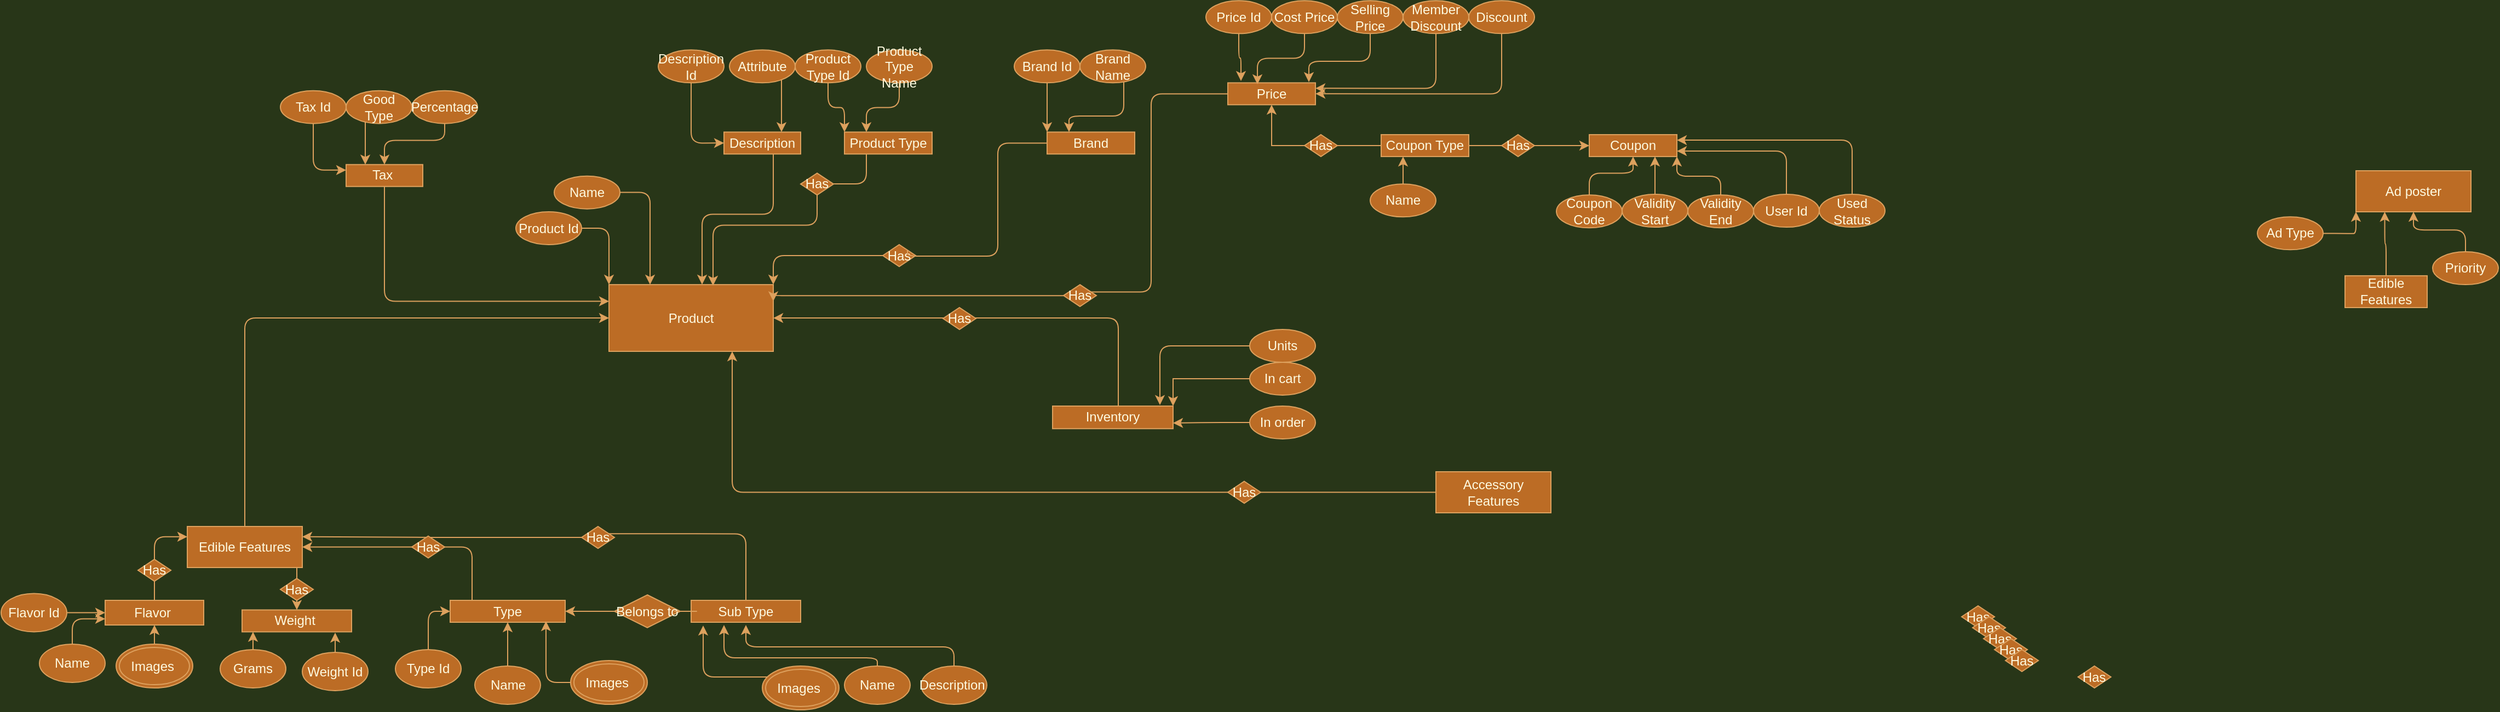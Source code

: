 <mxfile version="15.3.8" type="github">
  <diagram id="o0DlsNENsoFimQwdIdRT" name="Page-1">
    <mxGraphModel dx="2274" dy="794" grid="1" gridSize="10" guides="1" tooltips="1" connect="1" arrows="1" fold="1" page="0" pageScale="1" pageWidth="850" pageHeight="1100" background="#283618" math="0" shadow="0">
      <root>
        <mxCell id="0" />
        <mxCell id="1" parent="0" />
        <mxCell id="1HTSOsvzioREoPSIAo-s-49" style="edgeStyle=orthogonalEdgeStyle;curved=0;rounded=1;sketch=0;orthogonalLoop=1;jettySize=auto;html=1;entryX=1;entryY=0.5;entryDx=0;entryDy=0;fontColor=#FEFAE0;strokeColor=#DDA15E;fillColor=#BC6C25;labelBackgroundColor=#283618;" parent="1" source="IQcZgMmbsIFZZEIsL7-R-3" target="6ZJNAHarv_-wQdy6G1yE-23" edge="1">
          <mxGeometry relative="1" as="geometry">
            <Array as="points">
              <mxPoint x="660" y="370" />
            </Array>
          </mxGeometry>
        </mxCell>
        <mxCell id="IQcZgMmbsIFZZEIsL7-R-3" value="Inventory" style="rounded=0;whiteSpace=wrap;html=1;fillColor=#BC6C25;strokeColor=#DDA15E;fontColor=#FEFAE0;" parent="1" vertex="1">
          <mxGeometry x="600" y="450" width="110" height="20.63" as="geometry" />
        </mxCell>
        <mxCell id="1HTSOsvzioREoPSIAo-s-165" style="edgeStyle=orthogonalEdgeStyle;sketch=0;orthogonalLoop=1;jettySize=auto;html=1;entryX=0.25;entryY=0;entryDx=0;entryDy=0;fontColor=#FEFAE0;strokeColor=#DDA15E;fillColor=#BC6C25;labelBackgroundColor=#283618;" parent="1" source="IQcZgMmbsIFZZEIsL7-R-6" target="6ZJNAHarv_-wQdy6G1yE-23" edge="1">
          <mxGeometry relative="1" as="geometry">
            <Array as="points">
              <mxPoint x="233" y="255" />
            </Array>
          </mxGeometry>
        </mxCell>
        <mxCell id="IQcZgMmbsIFZZEIsL7-R-6" value="Name" style="ellipse;whiteSpace=wrap;html=1;rotation=0;fillColor=#BC6C25;strokeColor=#DDA15E;fontColor=#FEFAE0;" parent="1" vertex="1">
          <mxGeometry x="145" y="239.84" width="60" height="30" as="geometry" />
        </mxCell>
        <mxCell id="1HTSOsvzioREoPSIAo-s-164" style="edgeStyle=orthogonalEdgeStyle;sketch=0;orthogonalLoop=1;jettySize=auto;html=1;entryX=0;entryY=0;entryDx=0;entryDy=0;fontColor=#FEFAE0;strokeColor=#DDA15E;fillColor=#BC6C25;labelBackgroundColor=#283618;" parent="1" source="IQcZgMmbsIFZZEIsL7-R-14" target="6ZJNAHarv_-wQdy6G1yE-23" edge="1">
          <mxGeometry relative="1" as="geometry" />
        </mxCell>
        <mxCell id="IQcZgMmbsIFZZEIsL7-R-14" value="Product Id" style="ellipse;whiteSpace=wrap;html=1;rotation=0;fillColor=#BC6C25;strokeColor=#DDA15E;fontColor=#FEFAE0;" parent="1" vertex="1">
          <mxGeometry x="110" y="272.5" width="60" height="30" as="geometry" />
        </mxCell>
        <mxCell id="otyTjmRceTJlzS3fPtga-31" style="edgeStyle=orthogonalEdgeStyle;curved=0;rounded=1;sketch=0;orthogonalLoop=1;jettySize=auto;html=1;entryX=0.891;entryY=-0.048;entryDx=0;entryDy=0;fontColor=#FEFAE0;strokeColor=#DDA15E;fillColor=#BC6C25;entryPerimeter=0;labelBackgroundColor=#283618;" parent="1" source="6ZJNAHarv_-wQdy6G1yE-3" target="IQcZgMmbsIFZZEIsL7-R-3" edge="1">
          <mxGeometry relative="1" as="geometry" />
        </mxCell>
        <mxCell id="6ZJNAHarv_-wQdy6G1yE-3" value="Units" style="ellipse;whiteSpace=wrap;html=1;rotation=0;fillColor=#BC6C25;strokeColor=#DDA15E;fontColor=#FEFAE0;" parent="1" vertex="1">
          <mxGeometry x="780" y="380" width="60" height="30" as="geometry" />
        </mxCell>
        <mxCell id="6ZJNAHarv_-wQdy6G1yE-10" style="edgeStyle=orthogonalEdgeStyle;rounded=0;orthogonalLoop=1;jettySize=auto;html=1;entryX=1;entryY=0;entryDx=0;entryDy=0;fontColor=#FEFAE0;strokeColor=#DDA15E;labelBackgroundColor=#283618;" parent="1" source="6ZJNAHarv_-wQdy6G1yE-5" target="IQcZgMmbsIFZZEIsL7-R-3" edge="1">
          <mxGeometry relative="1" as="geometry" />
        </mxCell>
        <mxCell id="6ZJNAHarv_-wQdy6G1yE-5" value="In cart" style="ellipse;whiteSpace=wrap;html=1;rotation=0;fillColor=#BC6C25;strokeColor=#DDA15E;fontColor=#FEFAE0;" parent="1" vertex="1">
          <mxGeometry x="780" y="410" width="60" height="30" as="geometry" />
        </mxCell>
        <mxCell id="1HTSOsvzioREoPSIAo-s-30" style="edgeStyle=orthogonalEdgeStyle;curved=0;rounded=1;sketch=0;orthogonalLoop=1;jettySize=auto;html=1;entryX=1;entryY=0.75;entryDx=0;entryDy=0;fontColor=#FEFAE0;strokeColor=#DDA15E;fillColor=#BC6C25;labelBackgroundColor=#283618;" parent="1" source="6ZJNAHarv_-wQdy6G1yE-6" target="IQcZgMmbsIFZZEIsL7-R-3" edge="1">
          <mxGeometry relative="1" as="geometry" />
        </mxCell>
        <mxCell id="6ZJNAHarv_-wQdy6G1yE-6" value="In order" style="ellipse;whiteSpace=wrap;html=1;rotation=0;fillColor=#BC6C25;strokeColor=#DDA15E;fontColor=#FEFAE0;" parent="1" vertex="1">
          <mxGeometry x="780" y="450" width="60" height="30" as="geometry" />
        </mxCell>
        <mxCell id="6ZJNAHarv_-wQdy6G1yE-23" value="Product" style="whiteSpace=wrap;html=1;align=center;fontColor=#FEFAE0;fillColor=#BC6C25;strokeColor=#DDA15E;" parent="1" vertex="1">
          <mxGeometry x="195" y="339.05" width="150" height="60.95" as="geometry" />
        </mxCell>
        <mxCell id="1HTSOsvzioREoPSIAo-s-58" style="edgeStyle=orthogonalEdgeStyle;curved=0;rounded=1;sketch=0;orthogonalLoop=1;jettySize=auto;html=1;entryX=1;entryY=0.5;entryDx=0;entryDy=0;fontColor=#FEFAE0;strokeColor=#DDA15E;fillColor=#BC6C25;startArrow=none;labelBackgroundColor=#283618;" parent="1" source="1HTSOsvzioREoPSIAo-s-92" target="1HTSOsvzioREoPSIAo-s-47" edge="1">
          <mxGeometry relative="1" as="geometry" />
        </mxCell>
        <mxCell id="5yPDVFOMv4cVIeS-5JL2-1" value="Type" style="whiteSpace=wrap;html=1;fillColor=#BC6C25;strokeColor=#DDA15E;fontColor=#FEFAE0;" parent="1" vertex="1">
          <mxGeometry x="50" y="627.5" width="105" height="20" as="geometry" />
        </mxCell>
        <mxCell id="1HTSOsvzioREoPSIAo-s-51" style="edgeStyle=orthogonalEdgeStyle;curved=0;rounded=1;sketch=0;orthogonalLoop=1;jettySize=auto;html=1;entryX=1;entryY=0.5;entryDx=0;entryDy=0;fontColor=#FEFAE0;strokeColor=#DDA15E;fillColor=#BC6C25;startArrow=none;labelBackgroundColor=#283618;" parent="1" source="1HTSOsvzioREoPSIAo-s-97" target="5yPDVFOMv4cVIeS-5JL2-1" edge="1">
          <mxGeometry relative="1" as="geometry" />
        </mxCell>
        <mxCell id="1HTSOsvzioREoPSIAo-s-59" style="edgeStyle=orthogonalEdgeStyle;curved=0;rounded=1;sketch=0;orthogonalLoop=1;jettySize=auto;html=1;entryX=1;entryY=0.25;entryDx=0;entryDy=0;fontColor=#FEFAE0;strokeColor=#DDA15E;fillColor=#BC6C25;startArrow=none;labelBackgroundColor=#283618;" parent="1" source="1HTSOsvzioREoPSIAo-s-93" target="1HTSOsvzioREoPSIAo-s-47" edge="1">
          <mxGeometry relative="1" as="geometry">
            <Array as="points" />
          </mxGeometry>
        </mxCell>
        <mxCell id="5yPDVFOMv4cVIeS-5JL2-2" value="Sub Type" style="whiteSpace=wrap;html=1;fillColor=#BC6C25;strokeColor=#DDA15E;fontColor=#FEFAE0;" parent="1" vertex="1">
          <mxGeometry x="270" y="627.5" width="100" height="20" as="geometry" />
        </mxCell>
        <mxCell id="1HTSOsvzioREoPSIAo-s-56" style="edgeStyle=orthogonalEdgeStyle;curved=0;rounded=1;sketch=0;orthogonalLoop=1;jettySize=auto;html=1;entryX=0;entryY=0.25;entryDx=0;entryDy=0;fontColor=#FEFAE0;strokeColor=#DDA15E;fillColor=#BC6C25;labelBackgroundColor=#283618;" parent="1" source="5yPDVFOMv4cVIeS-5JL2-8" target="1HTSOsvzioREoPSIAo-s-47" edge="1">
          <mxGeometry relative="1" as="geometry" />
        </mxCell>
        <mxCell id="5yPDVFOMv4cVIeS-5JL2-8" value="Flavor&amp;nbsp;" style="whiteSpace=wrap;html=1;fillColor=#BC6C25;strokeColor=#DDA15E;fontColor=#FEFAE0;" parent="1" vertex="1">
          <mxGeometry x="-265" y="627.5" width="90" height="22.5" as="geometry" />
        </mxCell>
        <mxCell id="1HTSOsvzioREoPSIAo-s-57" style="edgeStyle=orthogonalEdgeStyle;curved=0;rounded=1;sketch=0;orthogonalLoop=1;jettySize=auto;html=1;entryX=1;entryY=0.75;entryDx=0;entryDy=0;fontColor=#FEFAE0;strokeColor=#DDA15E;fillColor=#BC6C25;startArrow=none;labelBackgroundColor=#283618;" parent="1" source="1HTSOsvzioREoPSIAo-s-85" target="1HTSOsvzioREoPSIAo-s-47" edge="1">
          <mxGeometry relative="1" as="geometry" />
        </mxCell>
        <mxCell id="5yPDVFOMv4cVIeS-5JL2-9" value="Weight&amp;nbsp;" style="whiteSpace=wrap;html=1;fillColor=#BC6C25;strokeColor=#DDA15E;fontColor=#FEFAE0;" parent="1" vertex="1">
          <mxGeometry x="-140" y="636.25" width="100" height="20" as="geometry" />
        </mxCell>
        <mxCell id="1HTSOsvzioREoPSIAo-s-80" style="edgeStyle=orthogonalEdgeStyle;curved=0;rounded=1;sketch=0;orthogonalLoop=1;jettySize=auto;html=1;entryX=0.11;entryY=1.15;entryDx=0;entryDy=0;entryPerimeter=0;fontColor=#FEFAE0;strokeColor=#DDA15E;fillColor=#BC6C25;labelBackgroundColor=#283618;" parent="1" source="5yPDVFOMv4cVIeS-5JL2-30" target="5yPDVFOMv4cVIeS-5JL2-2" edge="1">
          <mxGeometry relative="1" as="geometry">
            <Array as="points">
              <mxPoint x="281" y="697.5" />
            </Array>
          </mxGeometry>
        </mxCell>
        <mxCell id="5yPDVFOMv4cVIeS-5JL2-30" value="Images&amp;nbsp;" style="ellipse;shape=doubleEllipse;margin=3;whiteSpace=wrap;html=1;align=center;rounded=0;sketch=0;fontColor=#FEFAE0;strokeColor=#DDA15E;fillColor=#BC6C25;" parent="1" vertex="1">
          <mxGeometry x="335" y="687.5" width="70" height="40" as="geometry" />
        </mxCell>
        <mxCell id="1HTSOsvzioREoPSIAo-s-102" style="edgeStyle=orthogonalEdgeStyle;curved=0;rounded=1;sketch=0;orthogonalLoop=1;jettySize=auto;html=1;fontColor=#FEFAE0;strokeColor=#DDA15E;fillColor=#BC6C25;labelBackgroundColor=#283618;" parent="1" source="5yPDVFOMv4cVIeS-5JL2-31" edge="1">
          <mxGeometry relative="1" as="geometry">
            <mxPoint x="320" y="650" as="targetPoint" />
            <Array as="points">
              <mxPoint x="510" y="670" />
              <mxPoint x="320" y="670" />
            </Array>
          </mxGeometry>
        </mxCell>
        <mxCell id="5yPDVFOMv4cVIeS-5JL2-31" value="Description&amp;nbsp;" style="ellipse;whiteSpace=wrap;html=1;rotation=0;fillColor=#BC6C25;strokeColor=#DDA15E;fontColor=#FEFAE0;" parent="1" vertex="1">
          <mxGeometry x="480" y="687.5" width="60" height="35" as="geometry" />
        </mxCell>
        <mxCell id="1HTSOsvzioREoPSIAo-s-101" style="edgeStyle=orthogonalEdgeStyle;curved=0;rounded=1;sketch=0;orthogonalLoop=1;jettySize=auto;html=1;fontColor=#FEFAE0;strokeColor=#DDA15E;fillColor=#BC6C25;labelBackgroundColor=#283618;" parent="1" source="5yPDVFOMv4cVIeS-5JL2-32" edge="1">
          <mxGeometry relative="1" as="geometry">
            <mxPoint x="300" y="650" as="targetPoint" />
            <Array as="points">
              <mxPoint x="440" y="680" />
              <mxPoint x="300" y="680" />
            </Array>
          </mxGeometry>
        </mxCell>
        <mxCell id="5yPDVFOMv4cVIeS-5JL2-32" value="Name" style="ellipse;whiteSpace=wrap;html=1;rotation=0;fillColor=#BC6C25;strokeColor=#DDA15E;fontColor=#FEFAE0;" parent="1" vertex="1">
          <mxGeometry x="410" y="687.5" width="60" height="35" as="geometry" />
        </mxCell>
        <mxCell id="1HTSOsvzioREoPSIAo-s-9" style="edgeStyle=orthogonalEdgeStyle;curved=0;rounded=1;sketch=0;orthogonalLoop=1;jettySize=auto;html=1;fontColor=#FEFAE0;strokeColor=#DDA15E;fillColor=#BC6C25;labelBackgroundColor=#283618;" parent="1" source="1HTSOsvzioREoPSIAo-s-4" edge="1">
          <mxGeometry relative="1" as="geometry">
            <mxPoint x="280" y="339" as="targetPoint" />
            <Array as="points">
              <mxPoint x="345" y="274.68" />
              <mxPoint x="280" y="274.68" />
            </Array>
          </mxGeometry>
        </mxCell>
        <mxCell id="1HTSOsvzioREoPSIAo-s-4" value="Description" style="whiteSpace=wrap;html=1;align=center;fillColor=#BC6C25;strokeColor=#DDA15E;fontColor=#FEFAE0;" parent="1" vertex="1">
          <mxGeometry x="300" y="199.68" width="70" height="20" as="geometry" />
        </mxCell>
        <mxCell id="1HTSOsvzioREoPSIAo-s-10" style="edgeStyle=orthogonalEdgeStyle;curved=0;rounded=1;sketch=0;orthogonalLoop=1;jettySize=auto;html=1;fontColor=#FEFAE0;strokeColor=#DDA15E;fillColor=#BC6C25;startArrow=none;labelBackgroundColor=#283618;" parent="1" source="1HTSOsvzioREoPSIAo-s-91" edge="1">
          <mxGeometry relative="1" as="geometry">
            <mxPoint x="290" y="340" as="targetPoint" />
            <Array as="points">
              <mxPoint x="290" y="284.68" />
            </Array>
          </mxGeometry>
        </mxCell>
        <mxCell id="1HTSOsvzioREoPSIAo-s-5" value="Product Type" style="whiteSpace=wrap;html=1;align=center;fillColor=#BC6C25;strokeColor=#DDA15E;fontColor=#FEFAE0;" parent="1" vertex="1">
          <mxGeometry x="410" y="199.68" width="80" height="20" as="geometry" />
        </mxCell>
        <mxCell id="1HTSOsvzioREoPSIAo-s-11" style="edgeStyle=orthogonalEdgeStyle;curved=0;rounded=1;sketch=0;orthogonalLoop=1;jettySize=auto;html=1;entryX=1;entryY=0;entryDx=0;entryDy=0;fontColor=#FEFAE0;strokeColor=#DDA15E;fillColor=#BC6C25;startArrow=none;labelBackgroundColor=#283618;" parent="1" source="1HTSOsvzioREoPSIAo-s-90" target="6ZJNAHarv_-wQdy6G1yE-23" edge="1">
          <mxGeometry relative="1" as="geometry">
            <Array as="points" />
          </mxGeometry>
        </mxCell>
        <mxCell id="1HTSOsvzioREoPSIAo-s-6" value="Brand" style="whiteSpace=wrap;html=1;align=center;fillColor=#BC6C25;strokeColor=#DDA15E;fontColor=#FEFAE0;" parent="1" vertex="1">
          <mxGeometry x="595" y="199.68" width="80" height="20" as="geometry" />
        </mxCell>
        <mxCell id="1HTSOsvzioREoPSIAo-s-12" style="edgeStyle=orthogonalEdgeStyle;curved=0;rounded=1;sketch=0;orthogonalLoop=1;jettySize=auto;html=1;exitX=0.5;exitY=1;exitDx=0;exitDy=0;fontColor=#FEFAE0;strokeColor=#DDA15E;fillColor=#BC6C25;labelBackgroundColor=#283618;" parent="1" source="1HTSOsvzioREoPSIAo-s-5" target="1HTSOsvzioREoPSIAo-s-5" edge="1">
          <mxGeometry relative="1" as="geometry" />
        </mxCell>
        <mxCell id="1HTSOsvzioREoPSIAo-s-15" style="edgeStyle=orthogonalEdgeStyle;curved=0;rounded=1;sketch=0;orthogonalLoop=1;jettySize=auto;html=1;entryX=0;entryY=0.5;entryDx=0;entryDy=0;fontColor=#FEFAE0;strokeColor=#DDA15E;fillColor=#BC6C25;labelBackgroundColor=#283618;" parent="1" source="1HTSOsvzioREoPSIAo-s-13" target="1HTSOsvzioREoPSIAo-s-4" edge="1">
          <mxGeometry relative="1" as="geometry" />
        </mxCell>
        <mxCell id="1HTSOsvzioREoPSIAo-s-13" value="Description Id" style="ellipse;whiteSpace=wrap;html=1;rotation=0;fillColor=#BC6C25;strokeColor=#DDA15E;fontColor=#FEFAE0;" parent="1" vertex="1">
          <mxGeometry x="240" y="124.68" width="60" height="30" as="geometry" />
        </mxCell>
        <mxCell id="1HTSOsvzioREoPSIAo-s-16" style="edgeStyle=orthogonalEdgeStyle;curved=0;rounded=1;sketch=0;orthogonalLoop=1;jettySize=auto;html=1;entryX=0.75;entryY=0;entryDx=0;entryDy=0;fontColor=#FEFAE0;strokeColor=#DDA15E;fillColor=#BC6C25;labelBackgroundColor=#283618;" parent="1" source="1HTSOsvzioREoPSIAo-s-14" target="1HTSOsvzioREoPSIAo-s-4" edge="1">
          <mxGeometry relative="1" as="geometry">
            <Array as="points">
              <mxPoint x="353" y="180" />
            </Array>
          </mxGeometry>
        </mxCell>
        <mxCell id="1HTSOsvzioREoPSIAo-s-14" value="Attribute" style="ellipse;whiteSpace=wrap;html=1;rotation=0;fillColor=#BC6C25;strokeColor=#DDA15E;fontColor=#FEFAE0;" parent="1" vertex="1">
          <mxGeometry x="305" y="124.68" width="60" height="30" as="geometry" />
        </mxCell>
        <mxCell id="1HTSOsvzioREoPSIAo-s-19" style="edgeStyle=orthogonalEdgeStyle;curved=0;rounded=1;sketch=0;orthogonalLoop=1;jettySize=auto;html=1;fontColor=#FEFAE0;strokeColor=#DDA15E;fillColor=#BC6C25;entryX=0;entryY=0;entryDx=0;entryDy=0;labelBackgroundColor=#283618;" parent="1" source="1HTSOsvzioREoPSIAo-s-17" target="1HTSOsvzioREoPSIAo-s-5" edge="1">
          <mxGeometry relative="1" as="geometry">
            <mxPoint x="410" y="194.68" as="targetPoint" />
          </mxGeometry>
        </mxCell>
        <mxCell id="1HTSOsvzioREoPSIAo-s-17" value="Product Type Id" style="ellipse;whiteSpace=wrap;html=1;rotation=0;fillColor=#BC6C25;strokeColor=#DDA15E;fontColor=#FEFAE0;" parent="1" vertex="1">
          <mxGeometry x="365" y="124.68" width="60" height="30" as="geometry" />
        </mxCell>
        <mxCell id="1HTSOsvzioREoPSIAo-s-20" style="edgeStyle=orthogonalEdgeStyle;curved=0;rounded=1;sketch=0;orthogonalLoop=1;jettySize=auto;html=1;entryX=0.25;entryY=0;entryDx=0;entryDy=0;fontColor=#FEFAE0;strokeColor=#DDA15E;fillColor=#BC6C25;labelBackgroundColor=#283618;" parent="1" source="1HTSOsvzioREoPSIAo-s-18" target="1HTSOsvzioREoPSIAo-s-5" edge="1">
          <mxGeometry relative="1" as="geometry" />
        </mxCell>
        <mxCell id="1HTSOsvzioREoPSIAo-s-18" value="Product Type Name" style="ellipse;whiteSpace=wrap;html=1;rotation=0;fillColor=#BC6C25;strokeColor=#DDA15E;fontColor=#FEFAE0;" parent="1" vertex="1">
          <mxGeometry x="430" y="124.68" width="60" height="30" as="geometry" />
        </mxCell>
        <mxCell id="1HTSOsvzioREoPSIAo-s-25" style="edgeStyle=orthogonalEdgeStyle;curved=0;rounded=1;sketch=0;orthogonalLoop=1;jettySize=auto;html=1;entryX=0.25;entryY=0;entryDx=0;entryDy=0;fontColor=#FEFAE0;strokeColor=#DDA15E;fillColor=#BC6C25;labelBackgroundColor=#283618;" parent="1" source="1HTSOsvzioREoPSIAo-s-21" target="1HTSOsvzioREoPSIAo-s-6" edge="1">
          <mxGeometry relative="1" as="geometry">
            <Array as="points">
              <mxPoint x="665" y="185" />
              <mxPoint x="615" y="185" />
            </Array>
          </mxGeometry>
        </mxCell>
        <mxCell id="1HTSOsvzioREoPSIAo-s-21" value="Brand Name" style="ellipse;whiteSpace=wrap;html=1;rotation=0;fillColor=#BC6C25;strokeColor=#DDA15E;fontColor=#FEFAE0;" parent="1" vertex="1">
          <mxGeometry x="625" y="124.68" width="60" height="30" as="geometry" />
        </mxCell>
        <mxCell id="1HTSOsvzioREoPSIAo-s-24" style="edgeStyle=orthogonalEdgeStyle;curved=0;rounded=1;sketch=0;orthogonalLoop=1;jettySize=auto;html=1;entryX=0;entryY=0;entryDx=0;entryDy=0;fontColor=#FEFAE0;strokeColor=#DDA15E;fillColor=#BC6C25;labelBackgroundColor=#283618;" parent="1" source="1HTSOsvzioREoPSIAo-s-22" target="1HTSOsvzioREoPSIAo-s-6" edge="1">
          <mxGeometry relative="1" as="geometry" />
        </mxCell>
        <mxCell id="1HTSOsvzioREoPSIAo-s-22" value="Brand Id" style="ellipse;whiteSpace=wrap;html=1;rotation=0;fillColor=#BC6C25;strokeColor=#DDA15E;fontColor=#FEFAE0;" parent="1" vertex="1">
          <mxGeometry x="565" y="124.68" width="60" height="30" as="geometry" />
        </mxCell>
        <mxCell id="1HTSOsvzioREoPSIAo-s-48" style="edgeStyle=orthogonalEdgeStyle;curved=0;rounded=1;sketch=0;orthogonalLoop=1;jettySize=auto;html=1;entryX=1;entryY=0.25;entryDx=0;entryDy=0;fontColor=#FEFAE0;strokeColor=#DDA15E;fillColor=#BC6C25;startArrow=none;labelBackgroundColor=#283618;" parent="1" source="1HTSOsvzioREoPSIAo-s-89" target="6ZJNAHarv_-wQdy6G1yE-23" edge="1">
          <mxGeometry relative="1" as="geometry">
            <Array as="points">
              <mxPoint x="345" y="350" />
            </Array>
          </mxGeometry>
        </mxCell>
        <mxCell id="1HTSOsvzioREoPSIAo-s-31" value="Price" style="whiteSpace=wrap;html=1;align=center;fillColor=#BC6C25;strokeColor=#DDA15E;fontColor=#FEFAE0;" parent="1" vertex="1">
          <mxGeometry x="760" y="154.68" width="80" height="20" as="geometry" />
        </mxCell>
        <mxCell id="1HTSOsvzioREoPSIAo-s-35" style="edgeStyle=orthogonalEdgeStyle;curved=0;rounded=1;sketch=0;orthogonalLoop=1;jettySize=auto;html=1;entryX=0.15;entryY=-0.084;entryDx=0;entryDy=0;entryPerimeter=0;fontColor=#FEFAE0;strokeColor=#DDA15E;fillColor=#BC6C25;labelBackgroundColor=#283618;" parent="1" source="1HTSOsvzioREoPSIAo-s-32" target="1HTSOsvzioREoPSIAo-s-31" edge="1">
          <mxGeometry relative="1" as="geometry">
            <Array as="points">
              <mxPoint x="770" y="132" />
              <mxPoint x="772" y="132" />
            </Array>
          </mxGeometry>
        </mxCell>
        <mxCell id="1HTSOsvzioREoPSIAo-s-32" value="Price Id" style="ellipse;whiteSpace=wrap;html=1;rotation=0;fillColor=#BC6C25;strokeColor=#DDA15E;fontColor=#FEFAE0;" parent="1" vertex="1">
          <mxGeometry x="740" y="79.68" width="60" height="30" as="geometry" />
        </mxCell>
        <mxCell id="1HTSOsvzioREoPSIAo-s-36" style="edgeStyle=orthogonalEdgeStyle;curved=0;rounded=1;sketch=0;orthogonalLoop=1;jettySize=auto;html=1;entryX=0.338;entryY=0.066;entryDx=0;entryDy=0;entryPerimeter=0;fontColor=#FEFAE0;strokeColor=#DDA15E;fillColor=#BC6C25;labelBackgroundColor=#283618;" parent="1" source="1HTSOsvzioREoPSIAo-s-33" target="1HTSOsvzioREoPSIAo-s-31" edge="1">
          <mxGeometry relative="1" as="geometry" />
        </mxCell>
        <mxCell id="1HTSOsvzioREoPSIAo-s-33" value="Cost Price" style="ellipse;whiteSpace=wrap;html=1;rotation=0;fillColor=#BC6C25;strokeColor=#DDA15E;fontColor=#FEFAE0;" parent="1" vertex="1">
          <mxGeometry x="800" y="79.68" width="60" height="30" as="geometry" />
        </mxCell>
        <mxCell id="1HTSOsvzioREoPSIAo-s-37" style="edgeStyle=orthogonalEdgeStyle;curved=0;rounded=1;sketch=0;orthogonalLoop=1;jettySize=auto;html=1;entryX=0.925;entryY=-0.034;entryDx=0;entryDy=0;entryPerimeter=0;fontColor=#FEFAE0;strokeColor=#DDA15E;fillColor=#BC6C25;labelBackgroundColor=#283618;" parent="1" source="1HTSOsvzioREoPSIAo-s-34" target="1HTSOsvzioREoPSIAo-s-31" edge="1">
          <mxGeometry relative="1" as="geometry">
            <Array as="points">
              <mxPoint x="890" y="135" />
              <mxPoint x="834" y="135" />
            </Array>
          </mxGeometry>
        </mxCell>
        <mxCell id="1HTSOsvzioREoPSIAo-s-34" value="Selling Price" style="ellipse;whiteSpace=wrap;html=1;rotation=0;fillColor=#BC6C25;strokeColor=#DDA15E;fontColor=#FEFAE0;" parent="1" vertex="1">
          <mxGeometry x="860" y="79.68" width="60" height="30" as="geometry" />
        </mxCell>
        <mxCell id="1HTSOsvzioREoPSIAo-s-40" style="edgeStyle=orthogonalEdgeStyle;curved=0;rounded=1;sketch=0;orthogonalLoop=1;jettySize=auto;html=1;entryX=0;entryY=0.25;entryDx=0;entryDy=0;fontColor=#FEFAE0;strokeColor=#DDA15E;fillColor=#BC6C25;labelBackgroundColor=#283618;" parent="1" source="1HTSOsvzioREoPSIAo-s-39" target="6ZJNAHarv_-wQdy6G1yE-23" edge="1">
          <mxGeometry relative="1" as="geometry">
            <Array as="points">
              <mxPoint x="-10" y="354" />
            </Array>
          </mxGeometry>
        </mxCell>
        <mxCell id="1HTSOsvzioREoPSIAo-s-39" value="Tax&amp;nbsp;" style="whiteSpace=wrap;html=1;align=center;fillColor=#BC6C25;strokeColor=#DDA15E;fontColor=#FEFAE0;" parent="1" vertex="1">
          <mxGeometry x="-45" y="229.37" width="70" height="20" as="geometry" />
        </mxCell>
        <mxCell id="1HTSOsvzioREoPSIAo-s-44" style="edgeStyle=orthogonalEdgeStyle;curved=0;rounded=1;sketch=0;orthogonalLoop=1;jettySize=auto;html=1;entryX=0;entryY=0.25;entryDx=0;entryDy=0;fontColor=#FEFAE0;strokeColor=#DDA15E;fillColor=#BC6C25;labelBackgroundColor=#283618;" parent="1" source="1HTSOsvzioREoPSIAo-s-41" target="1HTSOsvzioREoPSIAo-s-39" edge="1">
          <mxGeometry relative="1" as="geometry" />
        </mxCell>
        <mxCell id="1HTSOsvzioREoPSIAo-s-41" value="Tax Id" style="ellipse;whiteSpace=wrap;html=1;rotation=0;fillColor=#BC6C25;strokeColor=#DDA15E;fontColor=#FEFAE0;" parent="1" vertex="1">
          <mxGeometry x="-105" y="161.87" width="60" height="30" as="geometry" />
        </mxCell>
        <mxCell id="1HTSOsvzioREoPSIAo-s-45" style="edgeStyle=orthogonalEdgeStyle;curved=0;rounded=1;sketch=0;orthogonalLoop=1;jettySize=auto;html=1;entryX=0.25;entryY=0;entryDx=0;entryDy=0;fontColor=#FEFAE0;strokeColor=#DDA15E;fillColor=#BC6C25;labelBackgroundColor=#283618;" parent="1" source="1HTSOsvzioREoPSIAo-s-42" target="1HTSOsvzioREoPSIAo-s-39" edge="1">
          <mxGeometry relative="1" as="geometry">
            <Array as="points">
              <mxPoint x="-27" y="212.19" />
            </Array>
          </mxGeometry>
        </mxCell>
        <mxCell id="1HTSOsvzioREoPSIAo-s-42" value="Good Type" style="ellipse;whiteSpace=wrap;html=1;rotation=0;fillColor=#BC6C25;strokeColor=#DDA15E;fontColor=#FEFAE0;" parent="1" vertex="1">
          <mxGeometry x="-45" y="161.87" width="60" height="30" as="geometry" />
        </mxCell>
        <mxCell id="1HTSOsvzioREoPSIAo-s-46" style="edgeStyle=orthogonalEdgeStyle;curved=0;rounded=1;sketch=0;orthogonalLoop=1;jettySize=auto;html=1;fontColor=#FEFAE0;strokeColor=#DDA15E;fillColor=#BC6C25;labelBackgroundColor=#283618;" parent="1" target="1HTSOsvzioREoPSIAo-s-39" edge="1">
          <mxGeometry relative="1" as="geometry">
            <mxPoint x="45" y="191.87" as="sourcePoint" />
            <Array as="points">
              <mxPoint x="45" y="207.19" />
              <mxPoint x="-10" y="207.19" />
            </Array>
          </mxGeometry>
        </mxCell>
        <mxCell id="1HTSOsvzioREoPSIAo-s-43" value="Percentage" style="ellipse;whiteSpace=wrap;html=1;rotation=0;fillColor=#BC6C25;strokeColor=#DDA15E;fontColor=#FEFAE0;" parent="1" vertex="1">
          <mxGeometry x="15" y="161.87" width="60" height="30" as="geometry" />
        </mxCell>
        <mxCell id="1HTSOsvzioREoPSIAo-s-169" style="edgeStyle=orthogonalEdgeStyle;sketch=0;orthogonalLoop=1;jettySize=auto;html=1;entryX=0;entryY=0.5;entryDx=0;entryDy=0;fontColor=#FEFAE0;strokeColor=#DDA15E;fillColor=#BC6C25;labelBackgroundColor=#283618;" parent="1" source="1HTSOsvzioREoPSIAo-s-47" target="6ZJNAHarv_-wQdy6G1yE-23" edge="1">
          <mxGeometry relative="1" as="geometry">
            <Array as="points">
              <mxPoint x="-137" y="370" />
            </Array>
          </mxGeometry>
        </mxCell>
        <mxCell id="1HTSOsvzioREoPSIAo-s-47" value="Edible Features" style="whiteSpace=wrap;html=1;fillColor=#BC6C25;strokeColor=#DDA15E;fontColor=#FEFAE0;" parent="1" vertex="1">
          <mxGeometry x="-190" y="560" width="105" height="37.5" as="geometry" />
        </mxCell>
        <mxCell id="1HTSOsvzioREoPSIAo-s-82" style="edgeStyle=orthogonalEdgeStyle;curved=0;rounded=1;sketch=0;orthogonalLoop=1;jettySize=auto;html=1;entryX=0.75;entryY=1;entryDx=0;entryDy=0;fontColor=#FEFAE0;strokeColor=#DDA15E;fillColor=#BC6C25;labelBackgroundColor=#283618;" parent="1" source="1HTSOsvzioREoPSIAo-s-50" target="6ZJNAHarv_-wQdy6G1yE-23" edge="1">
          <mxGeometry relative="1" as="geometry" />
        </mxCell>
        <mxCell id="1HTSOsvzioREoPSIAo-s-50" value="Accessory Features" style="whiteSpace=wrap;html=1;fillColor=#BC6C25;strokeColor=#DDA15E;fontColor=#FEFAE0;" parent="1" vertex="1">
          <mxGeometry x="950" y="510" width="105" height="37.5" as="geometry" />
        </mxCell>
        <mxCell id="1HTSOsvzioREoPSIAo-s-176" style="edgeStyle=orthogonalEdgeStyle;sketch=0;orthogonalLoop=1;jettySize=auto;html=1;entryX=0;entryY=0.75;entryDx=0;entryDy=0;fontColor=#FEFAE0;strokeColor=#DDA15E;fillColor=#BC6C25;labelBackgroundColor=#283618;" parent="1" source="1HTSOsvzioREoPSIAo-s-60" target="5yPDVFOMv4cVIeS-5JL2-8" edge="1">
          <mxGeometry relative="1" as="geometry" />
        </mxCell>
        <mxCell id="1HTSOsvzioREoPSIAo-s-60" value="Name" style="ellipse;whiteSpace=wrap;html=1;rotation=0;fillColor=#BC6C25;strokeColor=#DDA15E;fontColor=#FEFAE0;" parent="1" vertex="1">
          <mxGeometry x="-325" y="667.5" width="60" height="35" as="geometry" />
        </mxCell>
        <mxCell id="1HTSOsvzioREoPSIAo-s-68" style="edgeStyle=orthogonalEdgeStyle;curved=0;rounded=1;sketch=0;orthogonalLoop=1;jettySize=auto;html=1;entryX=0.5;entryY=1;entryDx=0;entryDy=0;fontColor=#FEFAE0;strokeColor=#DDA15E;fillColor=#BC6C25;labelBackgroundColor=#283618;" parent="1" source="1HTSOsvzioREoPSIAo-s-61" target="5yPDVFOMv4cVIeS-5JL2-8" edge="1">
          <mxGeometry relative="1" as="geometry" />
        </mxCell>
        <mxCell id="1HTSOsvzioREoPSIAo-s-61" value="Images&amp;nbsp;" style="ellipse;shape=doubleEllipse;margin=3;whiteSpace=wrap;html=1;align=center;rounded=0;sketch=0;fontColor=#FEFAE0;strokeColor=#DDA15E;fillColor=#BC6C25;" parent="1" vertex="1">
          <mxGeometry x="-255" y="667.5" width="70" height="40" as="geometry" />
        </mxCell>
        <mxCell id="1HTSOsvzioREoPSIAo-s-69" style="edgeStyle=orthogonalEdgeStyle;curved=0;rounded=1;sketch=0;orthogonalLoop=1;jettySize=auto;html=1;entryX=0.1;entryY=1;entryDx=0;entryDy=0;entryPerimeter=0;fontColor=#FEFAE0;strokeColor=#DDA15E;fillColor=#BC6C25;labelBackgroundColor=#283618;" parent="1" source="1HTSOsvzioREoPSIAo-s-62" target="5yPDVFOMv4cVIeS-5JL2-9" edge="1">
          <mxGeometry relative="1" as="geometry" />
        </mxCell>
        <mxCell id="1HTSOsvzioREoPSIAo-s-62" value="Grams" style="ellipse;whiteSpace=wrap;html=1;rotation=0;fillColor=#BC6C25;strokeColor=#DDA15E;fontColor=#FEFAE0;" parent="1" vertex="1">
          <mxGeometry x="-160" y="672.5" width="60" height="35" as="geometry" />
        </mxCell>
        <mxCell id="1HTSOsvzioREoPSIAo-s-168" style="edgeStyle=orthogonalEdgeStyle;sketch=0;orthogonalLoop=1;jettySize=auto;html=1;entryX=0.85;entryY=1.038;entryDx=0;entryDy=0;entryPerimeter=0;fontColor=#FEFAE0;strokeColor=#DDA15E;fillColor=#BC6C25;labelBackgroundColor=#283618;" parent="1" source="1HTSOsvzioREoPSIAo-s-63" target="5yPDVFOMv4cVIeS-5JL2-9" edge="1">
          <mxGeometry relative="1" as="geometry" />
        </mxCell>
        <mxCell id="1HTSOsvzioREoPSIAo-s-63" value="Weight Id" style="ellipse;whiteSpace=wrap;html=1;rotation=0;fillColor=#BC6C25;strokeColor=#DDA15E;fontColor=#FEFAE0;" parent="1" vertex="1">
          <mxGeometry x="-85" y="675" width="60" height="35" as="geometry" />
        </mxCell>
        <mxCell id="1HTSOsvzioREoPSIAo-s-66" style="rounded=1;sketch=0;orthogonalLoop=1;jettySize=auto;html=1;fontColor=#FEFAE0;strokeColor=#DDA15E;fillColor=#BC6C25;labelBackgroundColor=#283618;" parent="1" source="1HTSOsvzioREoPSIAo-s-65" target="5yPDVFOMv4cVIeS-5JL2-8" edge="1">
          <mxGeometry relative="1" as="geometry" />
        </mxCell>
        <mxCell id="1HTSOsvzioREoPSIAo-s-65" value="Flavor Id" style="ellipse;whiteSpace=wrap;html=1;rotation=0;fillColor=#BC6C25;strokeColor=#DDA15E;fontColor=#FEFAE0;" parent="1" vertex="1">
          <mxGeometry x="-360" y="621.25" width="60" height="35" as="geometry" />
        </mxCell>
        <mxCell id="1HTSOsvzioREoPSIAo-s-78" style="edgeStyle=orthogonalEdgeStyle;curved=0;rounded=1;sketch=0;orthogonalLoop=1;jettySize=auto;html=1;entryX=0;entryY=0.5;entryDx=0;entryDy=0;fontColor=#FEFAE0;strokeColor=#DDA15E;fillColor=#BC6C25;labelBackgroundColor=#283618;" parent="1" source="1HTSOsvzioREoPSIAo-s-73" target="5yPDVFOMv4cVIeS-5JL2-1" edge="1">
          <mxGeometry relative="1" as="geometry" />
        </mxCell>
        <mxCell id="1HTSOsvzioREoPSIAo-s-73" value="Type Id" style="ellipse;whiteSpace=wrap;html=1;rotation=0;fillColor=#BC6C25;strokeColor=#DDA15E;fontColor=#FEFAE0;" parent="1" vertex="1">
          <mxGeometry y="672.5" width="60" height="35" as="geometry" />
        </mxCell>
        <mxCell id="1HTSOsvzioREoPSIAo-s-77" style="edgeStyle=orthogonalEdgeStyle;curved=0;rounded=1;sketch=0;orthogonalLoop=1;jettySize=auto;html=1;entryX=0.5;entryY=1;entryDx=0;entryDy=0;fontColor=#FEFAE0;strokeColor=#DDA15E;fillColor=#BC6C25;labelBackgroundColor=#283618;" parent="1" source="1HTSOsvzioREoPSIAo-s-74" target="5yPDVFOMv4cVIeS-5JL2-1" edge="1">
          <mxGeometry relative="1" as="geometry" />
        </mxCell>
        <mxCell id="1HTSOsvzioREoPSIAo-s-74" value="Name" style="ellipse;whiteSpace=wrap;html=1;rotation=0;fillColor=#BC6C25;strokeColor=#DDA15E;fontColor=#FEFAE0;" parent="1" vertex="1">
          <mxGeometry x="72.5" y="687.5" width="60" height="35" as="geometry" />
        </mxCell>
        <mxCell id="1HTSOsvzioREoPSIAo-s-79" style="edgeStyle=orthogonalEdgeStyle;curved=0;rounded=1;sketch=0;orthogonalLoop=1;jettySize=auto;html=1;entryX=0.833;entryY=0.95;entryDx=0;entryDy=0;entryPerimeter=0;fontColor=#FEFAE0;strokeColor=#DDA15E;fillColor=#BC6C25;labelBackgroundColor=#283618;" parent="1" source="1HTSOsvzioREoPSIAo-s-75" target="5yPDVFOMv4cVIeS-5JL2-1" edge="1">
          <mxGeometry relative="1" as="geometry" />
        </mxCell>
        <mxCell id="1HTSOsvzioREoPSIAo-s-75" value="Images&amp;nbsp;" style="ellipse;shape=doubleEllipse;margin=3;whiteSpace=wrap;html=1;align=center;rounded=0;sketch=0;fontColor=#FEFAE0;strokeColor=#DDA15E;fillColor=#BC6C25;" parent="1" vertex="1">
          <mxGeometry x="160" y="682.5" width="70" height="40" as="geometry" />
        </mxCell>
        <mxCell id="1HTSOsvzioREoPSIAo-s-84" value="Has" style="shape=rhombus;perimeter=rhombusPerimeter;whiteSpace=wrap;html=1;align=center;rounded=0;sketch=0;fontColor=#FEFAE0;strokeColor=#DDA15E;fillColor=#BC6C25;" parent="1" vertex="1">
          <mxGeometry x="-235" y="590" width="30" height="20" as="geometry" />
        </mxCell>
        <mxCell id="1HTSOsvzioREoPSIAo-s-100" style="edgeStyle=orthogonalEdgeStyle;curved=0;rounded=1;sketch=0;orthogonalLoop=1;jettySize=auto;html=1;exitX=0.5;exitY=1;exitDx=0;exitDy=0;entryX=0.5;entryY=0;entryDx=0;entryDy=0;fontColor=#FEFAE0;strokeColor=#DDA15E;fillColor=#BC6C25;labelBackgroundColor=#283618;" parent="1" source="1HTSOsvzioREoPSIAo-s-85" target="5yPDVFOMv4cVIeS-5JL2-9" edge="1">
          <mxGeometry relative="1" as="geometry" />
        </mxCell>
        <mxCell id="1HTSOsvzioREoPSIAo-s-85" value="Has" style="shape=rhombus;perimeter=rhombusPerimeter;whiteSpace=wrap;html=1;align=center;rounded=0;sketch=0;fontColor=#FEFAE0;strokeColor=#DDA15E;fillColor=#BC6C25;" parent="1" vertex="1">
          <mxGeometry x="-105" y="607.5" width="30" height="20" as="geometry" />
        </mxCell>
        <mxCell id="1HTSOsvzioREoPSIAo-s-88" value="Has" style="shape=rhombus;perimeter=rhombusPerimeter;whiteSpace=wrap;html=1;align=center;rounded=0;sketch=0;fontColor=#FEFAE0;strokeColor=#DDA15E;fillColor=#BC6C25;" parent="1" vertex="1">
          <mxGeometry x="500" y="360" width="30" height="20" as="geometry" />
        </mxCell>
        <mxCell id="1HTSOsvzioREoPSIAo-s-93" value="Has" style="shape=rhombus;perimeter=rhombusPerimeter;whiteSpace=wrap;html=1;align=center;rounded=0;sketch=0;fontColor=#FEFAE0;strokeColor=#DDA15E;fillColor=#BC6C25;" parent="1" vertex="1">
          <mxGeometry x="170" y="560" width="30" height="20" as="geometry" />
        </mxCell>
        <mxCell id="1HTSOsvzioREoPSIAo-s-94" value="" style="edgeStyle=orthogonalEdgeStyle;curved=0;rounded=1;sketch=0;orthogonalLoop=1;jettySize=auto;html=1;entryX=1;entryY=0.25;entryDx=0;entryDy=0;fontColor=#FEFAE0;strokeColor=#DDA15E;fillColor=#BC6C25;endArrow=none;labelBackgroundColor=#283618;" parent="1" source="5yPDVFOMv4cVIeS-5JL2-2" target="1HTSOsvzioREoPSIAo-s-93" edge="1">
          <mxGeometry relative="1" as="geometry">
            <mxPoint x="270" y="637.5" as="sourcePoint" />
            <mxPoint x="-85" y="569.375" as="targetPoint" />
            <Array as="points">
              <mxPoint x="320" y="567" />
            </Array>
          </mxGeometry>
        </mxCell>
        <mxCell id="1HTSOsvzioREoPSIAo-s-92" value="Has" style="shape=rhombus;perimeter=rhombusPerimeter;whiteSpace=wrap;html=1;align=center;rounded=0;sketch=0;fontColor=#FEFAE0;strokeColor=#DDA15E;fillColor=#BC6C25;" parent="1" vertex="1">
          <mxGeometry x="15" y="568.75" width="30" height="20" as="geometry" />
        </mxCell>
        <mxCell id="1HTSOsvzioREoPSIAo-s-96" value="" style="edgeStyle=orthogonalEdgeStyle;curved=0;rounded=1;sketch=0;orthogonalLoop=1;jettySize=auto;html=1;entryX=1;entryY=0.5;entryDx=0;entryDy=0;fontColor=#FEFAE0;strokeColor=#DDA15E;fillColor=#BC6C25;endArrow=none;labelBackgroundColor=#283618;" parent="1" source="5yPDVFOMv4cVIeS-5JL2-1" target="1HTSOsvzioREoPSIAo-s-92" edge="1">
          <mxGeometry relative="1" as="geometry">
            <mxPoint x="72.5" y="637.5" as="sourcePoint" />
            <mxPoint x="-85" y="578.75" as="targetPoint" />
            <Array as="points">
              <mxPoint x="70" y="579" />
            </Array>
          </mxGeometry>
        </mxCell>
        <mxCell id="1HTSOsvzioREoPSIAo-s-97" value="Belongs to" style="shape=rhombus;perimeter=rhombusPerimeter;whiteSpace=wrap;html=1;align=center;rounded=0;sketch=0;fontColor=#FEFAE0;strokeColor=#DDA15E;fillColor=#BC6C25;" parent="1" vertex="1">
          <mxGeometry x="200" y="622.5" width="60" height="30" as="geometry" />
        </mxCell>
        <mxCell id="1HTSOsvzioREoPSIAo-s-98" value="" style="edgeStyle=orthogonalEdgeStyle;curved=0;rounded=1;sketch=0;orthogonalLoop=1;jettySize=auto;html=1;entryX=1;entryY=0.5;entryDx=0;entryDy=0;fontColor=#FEFAE0;strokeColor=#DDA15E;fillColor=#BC6C25;endArrow=none;labelBackgroundColor=#283618;" parent="1" source="5yPDVFOMv4cVIeS-5JL2-2" target="1HTSOsvzioREoPSIAo-s-97" edge="1">
          <mxGeometry relative="1" as="geometry">
            <mxPoint x="270" y="637.5" as="sourcePoint" />
            <mxPoint x="177.5" y="637.5" as="targetPoint" />
          </mxGeometry>
        </mxCell>
        <mxCell id="1HTSOsvzioREoPSIAo-s-90" value="Has" style="shape=rhombus;perimeter=rhombusPerimeter;whiteSpace=wrap;html=1;align=center;rounded=0;sketch=0;fontColor=#FEFAE0;strokeColor=#DDA15E;fillColor=#BC6C25;" parent="1" vertex="1">
          <mxGeometry x="445" y="302.5" width="30" height="20" as="geometry" />
        </mxCell>
        <mxCell id="1HTSOsvzioREoPSIAo-s-105" value="" style="edgeStyle=orthogonalEdgeStyle;curved=0;rounded=1;sketch=0;orthogonalLoop=1;jettySize=auto;html=1;entryX=1;entryY=0;entryDx=0;entryDy=0;fontColor=#FEFAE0;strokeColor=#DDA15E;fillColor=#BC6C25;endArrow=none;labelBackgroundColor=#283618;" parent="1" source="1HTSOsvzioREoPSIAo-s-6" target="1HTSOsvzioREoPSIAo-s-90" edge="1">
          <mxGeometry relative="1" as="geometry">
            <mxPoint x="550" y="219.68" as="sourcePoint" />
            <mxPoint x="345" y="339.05" as="targetPoint" />
            <Array as="points">
              <mxPoint x="550" y="210" />
              <mxPoint x="550" y="313" />
              <mxPoint x="468" y="313" />
            </Array>
          </mxGeometry>
        </mxCell>
        <mxCell id="1HTSOsvzioREoPSIAo-s-91" value="Has" style="shape=rhombus;perimeter=rhombusPerimeter;whiteSpace=wrap;html=1;align=center;rounded=0;sketch=0;fontColor=#FEFAE0;strokeColor=#DDA15E;fillColor=#BC6C25;" parent="1" vertex="1">
          <mxGeometry x="370" y="237.18" width="30" height="20" as="geometry" />
        </mxCell>
        <mxCell id="1HTSOsvzioREoPSIAo-s-108" value="" style="edgeStyle=orthogonalEdgeStyle;curved=0;rounded=1;sketch=0;orthogonalLoop=1;jettySize=auto;html=1;fontColor=#FEFAE0;strokeColor=#DDA15E;fillColor=#BC6C25;endArrow=none;labelBackgroundColor=#283618;" parent="1" source="1HTSOsvzioREoPSIAo-s-5" target="1HTSOsvzioREoPSIAo-s-91" edge="1">
          <mxGeometry relative="1" as="geometry">
            <mxPoint x="430" y="219.68" as="sourcePoint" />
            <mxPoint x="290" y="340" as="targetPoint" />
            <Array as="points">
              <mxPoint x="430" y="247" />
            </Array>
          </mxGeometry>
        </mxCell>
        <mxCell id="1HTSOsvzioREoPSIAo-s-89" value="Has" style="shape=rhombus;perimeter=rhombusPerimeter;whiteSpace=wrap;html=1;align=center;rounded=0;sketch=0;fontColor=#FEFAE0;strokeColor=#DDA15E;fillColor=#BC6C25;" parent="1" vertex="1">
          <mxGeometry x="610" y="339.05" width="30" height="20" as="geometry" />
        </mxCell>
        <mxCell id="1HTSOsvzioREoPSIAo-s-111" value="" style="edgeStyle=orthogonalEdgeStyle;curved=0;rounded=1;sketch=0;orthogonalLoop=1;jettySize=auto;html=1;entryX=1;entryY=0.25;entryDx=0;entryDy=0;fontColor=#FEFAE0;strokeColor=#DDA15E;fillColor=#BC6C25;endArrow=none;labelBackgroundColor=#283618;" parent="1" source="1HTSOsvzioREoPSIAo-s-31" target="1HTSOsvzioREoPSIAo-s-89" edge="1">
          <mxGeometry relative="1" as="geometry">
            <mxPoint x="690" y="219.68" as="sourcePoint" />
            <mxPoint x="345" y="354.287" as="targetPoint" />
            <Array as="points">
              <mxPoint x="690" y="165" />
              <mxPoint x="690" y="346" />
            </Array>
          </mxGeometry>
        </mxCell>
        <mxCell id="1HTSOsvzioREoPSIAo-s-113" value="Has" style="shape=rhombus;perimeter=rhombusPerimeter;whiteSpace=wrap;html=1;align=center;rounded=0;sketch=0;fontColor=#FEFAE0;strokeColor=#DDA15E;fillColor=#BC6C25;" parent="1" vertex="1">
          <mxGeometry x="1536.25" y="687.5" width="30" height="20" as="geometry" />
        </mxCell>
        <mxCell id="1HTSOsvzioREoPSIAo-s-114" value="Has" style="shape=rhombus;perimeter=rhombusPerimeter;whiteSpace=wrap;html=1;align=center;rounded=0;sketch=0;fontColor=#FEFAE0;strokeColor=#DDA15E;fillColor=#BC6C25;" parent="1" vertex="1">
          <mxGeometry x="760" y="518.75" width="30" height="20" as="geometry" />
        </mxCell>
        <mxCell id="1HTSOsvzioREoPSIAo-s-117" value="Has" style="shape=rhombus;perimeter=rhombusPerimeter;whiteSpace=wrap;html=1;align=center;rounded=0;sketch=0;fontColor=#FEFAE0;strokeColor=#DDA15E;fillColor=#BC6C25;" parent="1" vertex="1">
          <mxGeometry x="1430" y="632.5" width="30" height="20" as="geometry" />
        </mxCell>
        <mxCell id="otyTjmRceTJlzS3fPtga-2" style="edgeStyle=orthogonalEdgeStyle;rounded=0;orthogonalLoop=1;jettySize=auto;html=1;entryX=0.5;entryY=1;entryDx=0;entryDy=0;strokeColor=#DDA15E;fontColor=#FEFAE0;startArrow=none;exitX=0;exitY=0.5;exitDx=0;exitDy=0;labelBackgroundColor=#283618;" parent="1" source="otyTjmRceTJlzS3fPtga-9" target="1HTSOsvzioREoPSIAo-s-31" edge="1">
          <mxGeometry relative="1" as="geometry" />
        </mxCell>
        <mxCell id="otyTjmRceTJlzS3fPtga-26" style="edgeStyle=orthogonalEdgeStyle;curved=0;rounded=1;sketch=0;orthogonalLoop=1;jettySize=auto;html=1;fontColor=#FEFAE0;strokeColor=#DDA15E;fillColor=#BC6C25;startArrow=none;labelBackgroundColor=#283618;" parent="1" source="1HTSOsvzioREoPSIAo-s-112" target="otyTjmRceTJlzS3fPtga-16" edge="1">
          <mxGeometry relative="1" as="geometry" />
        </mxCell>
        <mxCell id="otyTjmRceTJlzS3fPtga-1" value="Coupon Type" style="whiteSpace=wrap;html=1;align=center;fillColor=#BC6C25;strokeColor=#DDA15E;fontColor=#FEFAE0;" parent="1" vertex="1">
          <mxGeometry x="900" y="202.02" width="80" height="20" as="geometry" />
        </mxCell>
        <mxCell id="otyTjmRceTJlzS3fPtga-4" style="edgeStyle=orthogonalEdgeStyle;curved=0;rounded=1;sketch=0;orthogonalLoop=1;jettySize=auto;html=1;entryX=0.25;entryY=1;entryDx=0;entryDy=0;fontColor=#FEFAE0;strokeColor=#DDA15E;fillColor=#BC6C25;labelBackgroundColor=#283618;" parent="1" source="otyTjmRceTJlzS3fPtga-3" target="otyTjmRceTJlzS3fPtga-1" edge="1">
          <mxGeometry relative="1" as="geometry" />
        </mxCell>
        <mxCell id="otyTjmRceTJlzS3fPtga-3" value="Name" style="ellipse;whiteSpace=wrap;html=1;rotation=0;fillColor=#BC6C25;strokeColor=#DDA15E;fontColor=#FEFAE0;" parent="1" vertex="1">
          <mxGeometry x="890" y="247.18" width="60" height="30" as="geometry" />
        </mxCell>
        <mxCell id="otyTjmRceTJlzS3fPtga-5" value="Has" style="shape=rhombus;perimeter=rhombusPerimeter;whiteSpace=wrap;html=1;align=center;rounded=0;sketch=0;fontColor=#FEFAE0;strokeColor=#DDA15E;fillColor=#BC6C25;" parent="1" vertex="1">
          <mxGeometry x="1440" y="642.5" width="30" height="20" as="geometry" />
        </mxCell>
        <mxCell id="otyTjmRceTJlzS3fPtga-6" value="Has" style="shape=rhombus;perimeter=rhombusPerimeter;whiteSpace=wrap;html=1;align=center;rounded=0;sketch=0;fontColor=#FEFAE0;strokeColor=#DDA15E;fillColor=#BC6C25;" parent="1" vertex="1">
          <mxGeometry x="1450" y="652.5" width="30" height="20" as="geometry" />
        </mxCell>
        <mxCell id="otyTjmRceTJlzS3fPtga-7" value="Has" style="shape=rhombus;perimeter=rhombusPerimeter;whiteSpace=wrap;html=1;align=center;rounded=0;sketch=0;fontColor=#FEFAE0;strokeColor=#DDA15E;fillColor=#BC6C25;" parent="1" vertex="1">
          <mxGeometry x="1460" y="662.5" width="30" height="20" as="geometry" />
        </mxCell>
        <mxCell id="otyTjmRceTJlzS3fPtga-8" value="Has" style="shape=rhombus;perimeter=rhombusPerimeter;whiteSpace=wrap;html=1;align=center;rounded=0;sketch=0;fontColor=#FEFAE0;strokeColor=#DDA15E;fillColor=#BC6C25;" parent="1" vertex="1">
          <mxGeometry x="1470" y="672.5" width="30" height="20" as="geometry" />
        </mxCell>
        <mxCell id="otyTjmRceTJlzS3fPtga-9" value="Has" style="shape=rhombus;perimeter=rhombusPerimeter;whiteSpace=wrap;html=1;align=center;rounded=0;sketch=0;fontColor=#FEFAE0;strokeColor=#DDA15E;fillColor=#BC6C25;" parent="1" vertex="1">
          <mxGeometry x="830" y="202.02" width="30" height="20" as="geometry" />
        </mxCell>
        <mxCell id="otyTjmRceTJlzS3fPtga-11" value="" style="edgeStyle=orthogonalEdgeStyle;rounded=0;orthogonalLoop=1;jettySize=auto;html=1;entryX=1;entryY=0.5;entryDx=0;entryDy=0;strokeColor=#DDA15E;fontColor=#FEFAE0;endArrow=none;labelBackgroundColor=#283618;" parent="1" source="otyTjmRceTJlzS3fPtga-1" target="otyTjmRceTJlzS3fPtga-9" edge="1">
          <mxGeometry relative="1" as="geometry">
            <mxPoint x="900" y="212" as="sourcePoint" />
            <mxPoint x="800" y="174.68" as="targetPoint" />
          </mxGeometry>
        </mxCell>
        <mxCell id="otyTjmRceTJlzS3fPtga-14" style="edgeStyle=orthogonalEdgeStyle;curved=0;rounded=1;sketch=0;orthogonalLoop=1;jettySize=auto;html=1;entryX=1;entryY=0.25;entryDx=0;entryDy=0;fontColor=#FEFAE0;strokeColor=#DDA15E;fillColor=#BC6C25;labelBackgroundColor=#283618;" parent="1" source="otyTjmRceTJlzS3fPtga-12" target="1HTSOsvzioREoPSIAo-s-31" edge="1">
          <mxGeometry relative="1" as="geometry">
            <Array as="points">
              <mxPoint x="950" y="160" />
            </Array>
          </mxGeometry>
        </mxCell>
        <mxCell id="otyTjmRceTJlzS3fPtga-12" value="Member Discount" style="ellipse;whiteSpace=wrap;html=1;rotation=0;fillColor=#BC6C25;strokeColor=#DDA15E;fontColor=#FEFAE0;" parent="1" vertex="1">
          <mxGeometry x="920" y="79.68" width="60" height="30" as="geometry" />
        </mxCell>
        <mxCell id="otyTjmRceTJlzS3fPtga-15" style="edgeStyle=orthogonalEdgeStyle;curved=0;rounded=1;sketch=0;orthogonalLoop=1;jettySize=auto;html=1;entryX=1;entryY=0.5;entryDx=0;entryDy=0;fontColor=#FEFAE0;strokeColor=#DDA15E;fillColor=#BC6C25;labelBackgroundColor=#283618;" parent="1" source="otyTjmRceTJlzS3fPtga-13" target="1HTSOsvzioREoPSIAo-s-31" edge="1">
          <mxGeometry relative="1" as="geometry">
            <Array as="points">
              <mxPoint x="1010" y="165" />
            </Array>
          </mxGeometry>
        </mxCell>
        <mxCell id="otyTjmRceTJlzS3fPtga-13" value="Discount" style="ellipse;whiteSpace=wrap;html=1;rotation=0;fillColor=#BC6C25;strokeColor=#DDA15E;fontColor=#FEFAE0;" parent="1" vertex="1">
          <mxGeometry x="980" y="79.68" width="60" height="30" as="geometry" />
        </mxCell>
        <mxCell id="otyTjmRceTJlzS3fPtga-16" value="Coupon" style="whiteSpace=wrap;html=1;align=center;fillColor=#BC6C25;strokeColor=#DDA15E;fontColor=#FEFAE0;" parent="1" vertex="1">
          <mxGeometry x="1090" y="202.02" width="80" height="20" as="geometry" />
        </mxCell>
        <mxCell id="otyTjmRceTJlzS3fPtga-24" style="edgeStyle=orthogonalEdgeStyle;curved=0;rounded=1;sketch=0;orthogonalLoop=1;jettySize=auto;html=1;entryX=0.5;entryY=1;entryDx=0;entryDy=0;fontColor=#FEFAE0;strokeColor=#DDA15E;fillColor=#BC6C25;labelBackgroundColor=#283618;" parent="1" source="otyTjmRceTJlzS3fPtga-17" target="otyTjmRceTJlzS3fPtga-16" edge="1">
          <mxGeometry relative="1" as="geometry" />
        </mxCell>
        <mxCell id="otyTjmRceTJlzS3fPtga-17" value="Coupon Code" style="ellipse;whiteSpace=wrap;html=1;rotation=0;fillColor=#BC6C25;strokeColor=#DDA15E;fontColor=#FEFAE0;" parent="1" vertex="1">
          <mxGeometry x="1060" y="257.18" width="60" height="30" as="geometry" />
        </mxCell>
        <mxCell id="otyTjmRceTJlzS3fPtga-23" style="edgeStyle=orthogonalEdgeStyle;curved=0;rounded=1;sketch=0;orthogonalLoop=1;jettySize=auto;html=1;entryX=0.75;entryY=1;entryDx=0;entryDy=0;fontColor=#FEFAE0;strokeColor=#DDA15E;fillColor=#BC6C25;labelBackgroundColor=#283618;" parent="1" source="otyTjmRceTJlzS3fPtga-18" target="otyTjmRceTJlzS3fPtga-16" edge="1">
          <mxGeometry relative="1" as="geometry" />
        </mxCell>
        <mxCell id="otyTjmRceTJlzS3fPtga-18" value="Validity Start" style="ellipse;whiteSpace=wrap;html=1;rotation=0;fillColor=#BC6C25;strokeColor=#DDA15E;fontColor=#FEFAE0;" parent="1" vertex="1">
          <mxGeometry x="1120" y="256.55" width="60" height="30" as="geometry" />
        </mxCell>
        <mxCell id="otyTjmRceTJlzS3fPtga-22" style="edgeStyle=orthogonalEdgeStyle;curved=0;rounded=1;sketch=0;orthogonalLoop=1;jettySize=auto;html=1;entryX=1;entryY=1;entryDx=0;entryDy=0;fontColor=#FEFAE0;strokeColor=#DDA15E;fillColor=#BC6C25;labelBackgroundColor=#283618;" parent="1" source="otyTjmRceTJlzS3fPtga-19" target="otyTjmRceTJlzS3fPtga-16" edge="1">
          <mxGeometry relative="1" as="geometry">
            <Array as="points">
              <mxPoint x="1210" y="240" />
              <mxPoint x="1170" y="240" />
            </Array>
          </mxGeometry>
        </mxCell>
        <mxCell id="otyTjmRceTJlzS3fPtga-19" value="Validity End" style="ellipse;whiteSpace=wrap;html=1;rotation=0;fillColor=#BC6C25;strokeColor=#DDA15E;fontColor=#FEFAE0;" parent="1" vertex="1">
          <mxGeometry x="1180" y="257.18" width="60" height="30" as="geometry" />
        </mxCell>
        <mxCell id="otyTjmRceTJlzS3fPtga-28" style="edgeStyle=orthogonalEdgeStyle;curved=0;rounded=1;sketch=0;orthogonalLoop=1;jettySize=auto;html=1;entryX=1;entryY=0.75;entryDx=0;entryDy=0;fontColor=#FEFAE0;strokeColor=#DDA15E;fillColor=#BC6C25;labelBackgroundColor=#283618;" parent="1" source="otyTjmRceTJlzS3fPtga-27" target="otyTjmRceTJlzS3fPtga-16" edge="1">
          <mxGeometry relative="1" as="geometry">
            <Array as="points">
              <mxPoint x="1270" y="217" />
            </Array>
          </mxGeometry>
        </mxCell>
        <mxCell id="otyTjmRceTJlzS3fPtga-27" value="User Id" style="ellipse;whiteSpace=wrap;html=1;rotation=0;fillColor=#BC6C25;strokeColor=#DDA15E;fontColor=#FEFAE0;" parent="1" vertex="1">
          <mxGeometry x="1240" y="256.55" width="60" height="30" as="geometry" />
        </mxCell>
        <mxCell id="otyTjmRceTJlzS3fPtga-30" style="edgeStyle=orthogonalEdgeStyle;curved=0;rounded=1;sketch=0;orthogonalLoop=1;jettySize=auto;html=1;entryX=1;entryY=0.25;entryDx=0;entryDy=0;fontColor=#FEFAE0;strokeColor=#DDA15E;fillColor=#BC6C25;labelBackgroundColor=#283618;" parent="1" source="otyTjmRceTJlzS3fPtga-29" target="otyTjmRceTJlzS3fPtga-16" edge="1">
          <mxGeometry relative="1" as="geometry">
            <Array as="points">
              <mxPoint x="1330" y="207" />
            </Array>
          </mxGeometry>
        </mxCell>
        <mxCell id="otyTjmRceTJlzS3fPtga-29" value="Used Status" style="ellipse;whiteSpace=wrap;html=1;rotation=0;fillColor=#BC6C25;strokeColor=#DDA15E;fontColor=#FEFAE0;" parent="1" vertex="1">
          <mxGeometry x="1300" y="256.55" width="60" height="30" as="geometry" />
        </mxCell>
        <mxCell id="1HTSOsvzioREoPSIAo-s-112" value="Has" style="shape=rhombus;perimeter=rhombusPerimeter;whiteSpace=wrap;html=1;align=center;rounded=0;sketch=0;fontColor=#FEFAE0;strokeColor=#DDA15E;fillColor=#BC6C25;" parent="1" vertex="1">
          <mxGeometry x="1010" y="202.02" width="30" height="20" as="geometry" />
        </mxCell>
        <mxCell id="otyTjmRceTJlzS3fPtga-32" value="" style="edgeStyle=orthogonalEdgeStyle;curved=0;rounded=1;sketch=0;orthogonalLoop=1;jettySize=auto;html=1;fontColor=#FEFAE0;strokeColor=#DDA15E;fillColor=#BC6C25;endArrow=none;labelBackgroundColor=#283618;" parent="1" source="otyTjmRceTJlzS3fPtga-1" target="1HTSOsvzioREoPSIAo-s-112" edge="1">
          <mxGeometry relative="1" as="geometry">
            <mxPoint x="980" y="212.02" as="sourcePoint" />
            <mxPoint x="1090" y="212.02" as="targetPoint" />
          </mxGeometry>
        </mxCell>
        <mxCell id="ZYSJDx9SYKGymR3sUy4--1" value="Ad poster" style="whiteSpace=wrap;html=1;fillColor=#BC6C25;strokeColor=#DDA15E;fontColor=#FEFAE0;" vertex="1" parent="1">
          <mxGeometry x="1790" y="235" width="105" height="37.5" as="geometry" />
        </mxCell>
        <mxCell id="ZYSJDx9SYKGymR3sUy4--3" style="edgeStyle=orthogonalEdgeStyle;curved=0;rounded=1;sketch=0;orthogonalLoop=1;jettySize=auto;html=1;entryX=0;entryY=1;entryDx=0;entryDy=0;fontColor=#FEFAE0;strokeColor=#DDA15E;fillColor=#BC6C25;" edge="1" parent="1" source="ZYSJDx9SYKGymR3sUy4--2" target="ZYSJDx9SYKGymR3sUy4--1">
          <mxGeometry relative="1" as="geometry" />
        </mxCell>
        <mxCell id="ZYSJDx9SYKGymR3sUy4--2" value="Ad Type" style="ellipse;whiteSpace=wrap;html=1;rotation=0;fillColor=#BC6C25;strokeColor=#DDA15E;fontColor=#FEFAE0;" vertex="1" parent="1">
          <mxGeometry x="1700" y="277.18" width="60" height="30" as="geometry" />
        </mxCell>
        <mxCell id="ZYSJDx9SYKGymR3sUy4--5" style="edgeStyle=orthogonalEdgeStyle;curved=0;rounded=1;sketch=0;orthogonalLoop=1;jettySize=auto;html=1;entryX=0.25;entryY=1;entryDx=0;entryDy=0;fontColor=#FEFAE0;strokeColor=#DDA15E;fillColor=#BC6C25;" edge="1" parent="1" source="ZYSJDx9SYKGymR3sUy4--4" target="ZYSJDx9SYKGymR3sUy4--1">
          <mxGeometry relative="1" as="geometry" />
        </mxCell>
        <mxCell id="ZYSJDx9SYKGymR3sUy4--4" value="Edible Features" style="whiteSpace=wrap;html=1;fillColor=#BC6C25;strokeColor=#DDA15E;fontColor=#FEFAE0;" vertex="1" parent="1">
          <mxGeometry x="1780" y="330.95" width="75" height="29.05" as="geometry" />
        </mxCell>
        <mxCell id="ZYSJDx9SYKGymR3sUy4--8" style="edgeStyle=orthogonalEdgeStyle;curved=0;rounded=1;sketch=0;orthogonalLoop=1;jettySize=auto;html=1;entryX=0.5;entryY=1;entryDx=0;entryDy=0;fontColor=#FEFAE0;strokeColor=#DDA15E;fillColor=#BC6C25;" edge="1" parent="1" source="ZYSJDx9SYKGymR3sUy4--6" target="ZYSJDx9SYKGymR3sUy4--1">
          <mxGeometry relative="1" as="geometry" />
        </mxCell>
        <mxCell id="ZYSJDx9SYKGymR3sUy4--6" value="Priority" style="ellipse;whiteSpace=wrap;html=1;rotation=0;fillColor=#BC6C25;strokeColor=#DDA15E;fontColor=#FEFAE0;" vertex="1" parent="1">
          <mxGeometry x="1860" y="309.05" width="60" height="30" as="geometry" />
        </mxCell>
      </root>
    </mxGraphModel>
  </diagram>
</mxfile>
